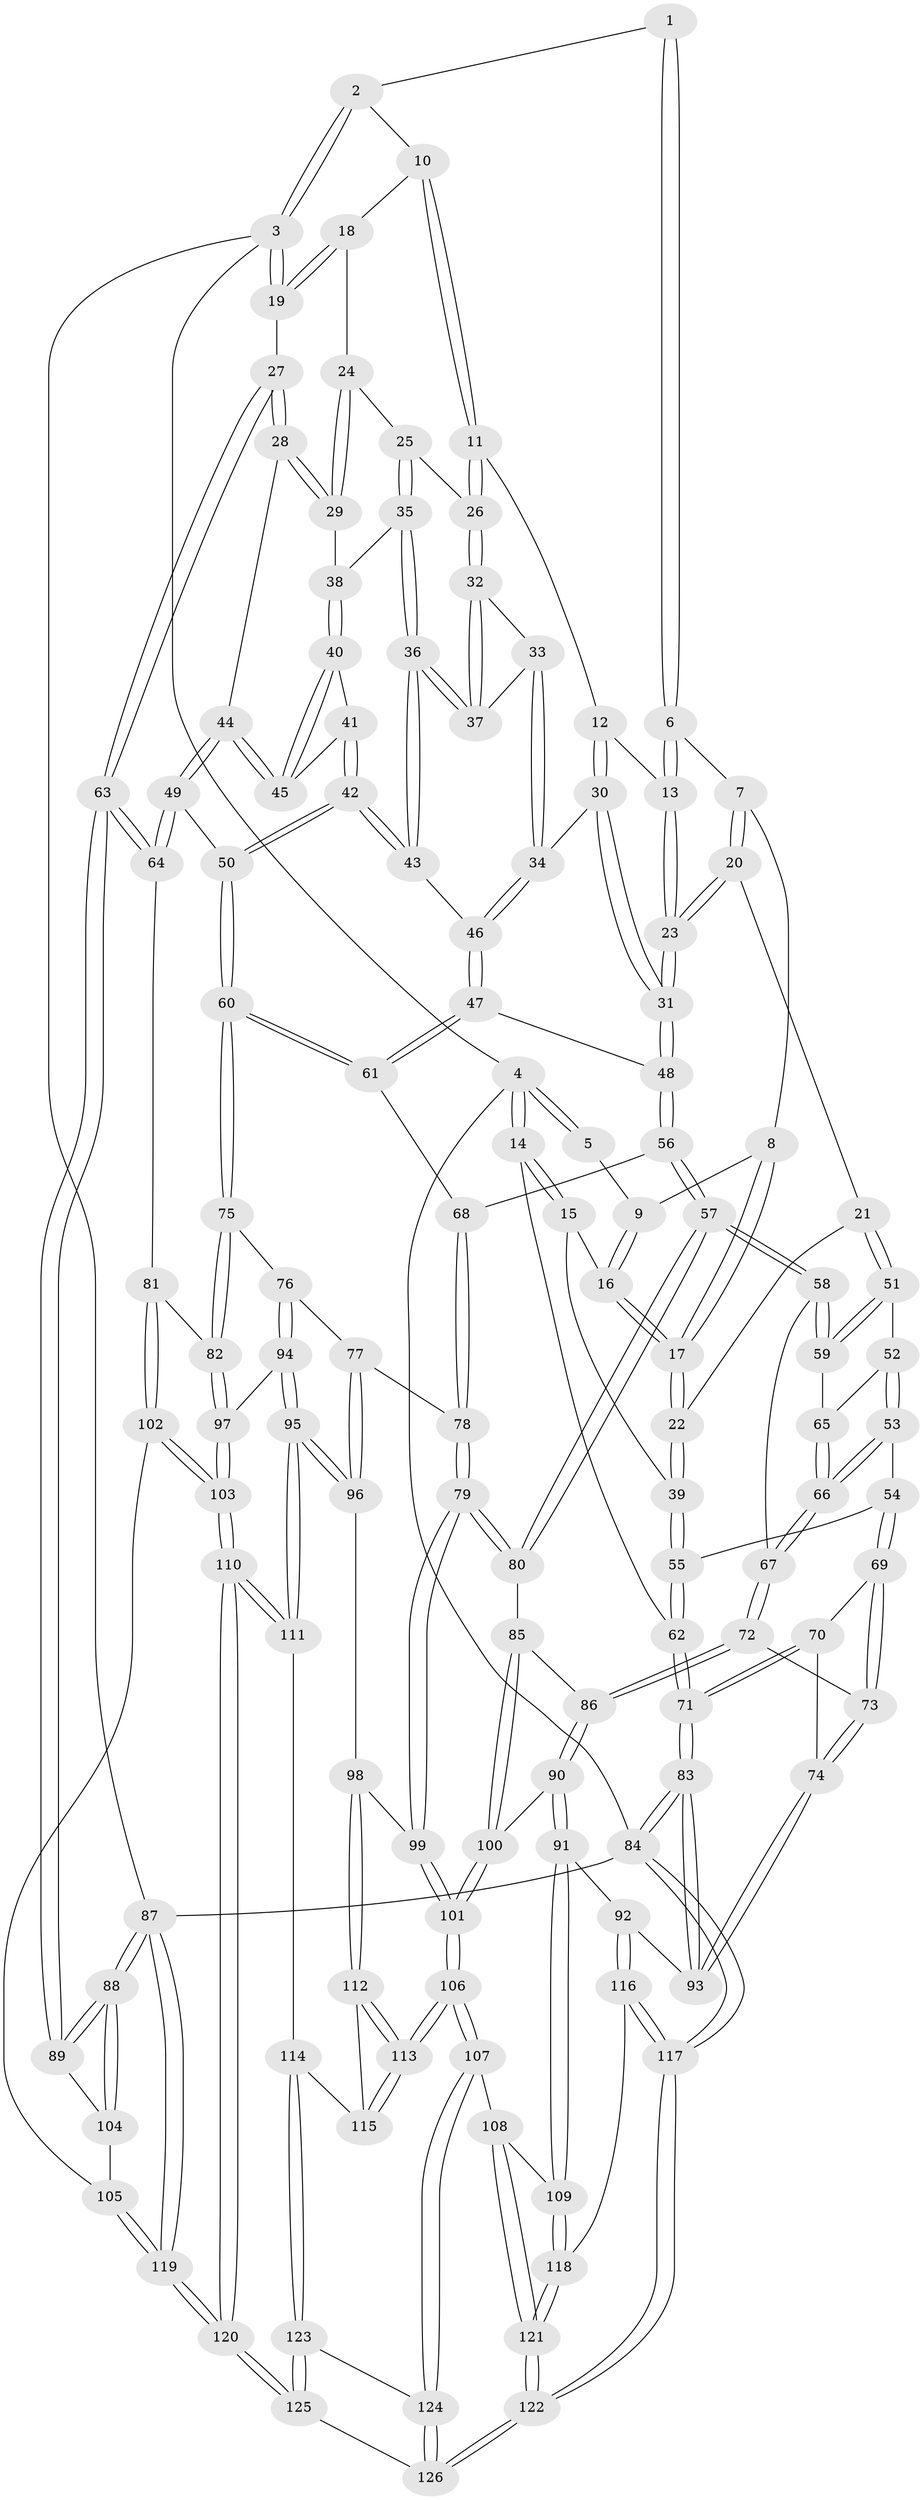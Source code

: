 // Generated by graph-tools (version 1.1) at 2025/27/03/09/25 03:27:05]
// undirected, 126 vertices, 312 edges
graph export_dot {
graph [start="1"]
  node [color=gray90,style=filled];
  1 [pos="+0.4761834741954553+0"];
  2 [pos="+0.7039403071482864+0"];
  3 [pos="+1+0"];
  4 [pos="+0+0"];
  5 [pos="+0.38343554888223125+0"];
  6 [pos="+0.49347686025645576+0.08852542895576211"];
  7 [pos="+0.4220083203293086+0.21194708795337444"];
  8 [pos="+0.3544967553230497+0.18943500581195716"];
  9 [pos="+0.2808608937240515+0.05598411409176702"];
  10 [pos="+0.7742629035768721+0.07700177989799876"];
  11 [pos="+0.6629314898438889+0.22111801067893128"];
  12 [pos="+0.6319696253794969+0.22764013763408128"];
  13 [pos="+0.5788796712779258+0.21595879627560316"];
  14 [pos="+0+0.05938211699797152"];
  15 [pos="+0+0.15842055147702908"];
  16 [pos="+0.23849004066315824+0.10368575251135864"];
  17 [pos="+0.25961196625049654+0.2821729594690003"];
  18 [pos="+0.8732754887509162+0.1683042688960339"];
  19 [pos="+1+0.1424718104380513"];
  20 [pos="+0.4162207050752926+0.32638661557657944"];
  21 [pos="+0.31591435533757817+0.3441993615196974"];
  22 [pos="+0.25591748398812386+0.32447394779842426"];
  23 [pos="+0.4738942952800378+0.35238284043982315"];
  24 [pos="+0.8701460249372371+0.18011548015107476"];
  25 [pos="+0.7823224619504742+0.29783911228782023"];
  26 [pos="+0.7208046187667824+0.29096753158957817"];
  27 [pos="+1+0.42164111891678663"];
  28 [pos="+0.9808218700627144+0.39252272425586265"];
  29 [pos="+0.9044981437586618+0.33135105518955627"];
  30 [pos="+0.6196820743847127+0.37337369949259686"];
  31 [pos="+0.47487347092008325+0.3537534091861057"];
  32 [pos="+0.7048368325879426+0.3227180682334953"];
  33 [pos="+0.6655772593578682+0.3659530364773538"];
  34 [pos="+0.632366724499637+0.3829880491871231"];
  35 [pos="+0.7981323168806221+0.3398668233063031"];
  36 [pos="+0.7601794906472857+0.39931200626500907"];
  37 [pos="+0.7585458891464715+0.39826582816393413"];
  38 [pos="+0.8309435837191154+0.3534266979876863"];
  39 [pos="+0.18968180054069045+0.3490508998863528"];
  40 [pos="+0.8419871682731415+0.38941065985157275"];
  41 [pos="+0.8033539593207744+0.43182582438159817"];
  42 [pos="+0.7688650695583321+0.4539497348282281"];
  43 [pos="+0.7609725172187145+0.42687920604686075"];
  44 [pos="+0.8962318368068481+0.4321849953410556"];
  45 [pos="+0.8809404015008869+0.4235612263719075"];
  46 [pos="+0.6364919306390523+0.40181200892369"];
  47 [pos="+0.6366646733597042+0.48254094958704585"];
  48 [pos="+0.4830479257568832+0.4502853575371001"];
  49 [pos="+0.8275756656472065+0.5492422020030184"];
  50 [pos="+0.7639999404958193+0.5479321741534399"];
  51 [pos="+0.32959893654578115+0.4333247109052001"];
  52 [pos="+0.2620792878666903+0.49336700334948247"];
  53 [pos="+0.23903984810506165+0.4985903400662526"];
  54 [pos="+0.15220474382499333+0.44814458717261774"];
  55 [pos="+0.1500363307691424+0.4340328089824571"];
  56 [pos="+0.44702690009286555+0.5514278867162993"];
  57 [pos="+0.429370135518149+0.5674947801424416"];
  58 [pos="+0.4055722074920343+0.5623791359293802"];
  59 [pos="+0.3554182231558051+0.49794822477937534"];
  60 [pos="+0.7168629630055702+0.5748904834383777"];
  61 [pos="+0.6694545501449449+0.5470767722714701"];
  62 [pos="+0+0.4172452597025548"];
  63 [pos="+1+0.6079773147425572"];
  64 [pos="+0.9622012503737757+0.615107140365359"];
  65 [pos="+0.29874855637763725+0.5028561047856411"];
  66 [pos="+0.2689953236411503+0.5563785352783724"];
  67 [pos="+0.28594474969959816+0.6043163117669572"];
  68 [pos="+0.5925724326664942+0.5632129742361818"];
  69 [pos="+0.14512970415875534+0.47654811054184354"];
  70 [pos="+0.11633918611244382+0.5113768781415576"];
  71 [pos="+0+0.6609304253859073"];
  72 [pos="+0.25412368939373586+0.6366460055905657"];
  73 [pos="+0.21305468375606623+0.6297905752603772"];
  74 [pos="+0.10608427866385489+0.6755402064329843"];
  75 [pos="+0.7063213367540102+0.6644779376527348"];
  76 [pos="+0.6677034821415514+0.6893389508497495"];
  77 [pos="+0.6510947307691144+0.6946821455665357"];
  78 [pos="+0.5283575027796918+0.7051401010790895"];
  79 [pos="+0.5040808500653587+0.712716908664487"];
  80 [pos="+0.4590187104879663+0.693118435598167"];
  81 [pos="+0.8404429481148663+0.7492354372979599"];
  82 [pos="+0.7389155072192063+0.7022203520380375"];
  83 [pos="+0+0.6997086346567596"];
  84 [pos="+0+1"];
  85 [pos="+0.43099377645088693+0.7154161322153533"];
  86 [pos="+0.26540062977803724+0.6697765675360656"];
  87 [pos="+1+1"];
  88 [pos="+1+1"];
  89 [pos="+1+0.7228353969466911"];
  90 [pos="+0.263075954595447+0.781107058724643"];
  91 [pos="+0.2417229348760798+0.8108354201488299"];
  92 [pos="+0.04378011300123982+0.7533560634558172"];
  93 [pos="+0.030287237577224173+0.7408704443990105"];
  94 [pos="+0.6541736067469233+0.835544755729576"];
  95 [pos="+0.6269741427105657+0.8511208226164931"];
  96 [pos="+0.5889604414030245+0.8301016742625472"];
  97 [pos="+0.72208087098946+0.8342773696283522"];
  98 [pos="+0.5498730096011638+0.8235429418989831"];
  99 [pos="+0.5157569264130831+0.7491118661375128"];
  100 [pos="+0.39978088496884573+0.7591282813651838"];
  101 [pos="+0.4132500761543867+0.900165535573871"];
  102 [pos="+0.8686025082130597+0.8331557359257838"];
  103 [pos="+0.7556135287581599+0.8694039374824286"];
  104 [pos="+0.8951865753387563+0.828345091286169"];
  105 [pos="+0.8688604264539629+0.8333408242260745"];
  106 [pos="+0.41327477113304556+0.9298859622181574"];
  107 [pos="+0.4051404492572132+0.9400725061566229"];
  108 [pos="+0.2629577781695571+0.8612552232364311"];
  109 [pos="+0.24946635596053884+0.8421875193289189"];
  110 [pos="+0.7304594594618187+0.9500578220866669"];
  111 [pos="+0.6313579895991345+0.8963372156016305"];
  112 [pos="+0.5338023882672492+0.8456207517716166"];
  113 [pos="+0.4150194066949452+0.929238144552815"];
  114 [pos="+0.5886288675411792+0.9479756390398915"];
  115 [pos="+0.5739673613143172+0.9404754272102943"];
  116 [pos="+0.09207928518090432+0.9156929145620595"];
  117 [pos="+0+1"];
  118 [pos="+0.14532572025844426+0.9211157435284738"];
  119 [pos="+0.9598342059648072+1"];
  120 [pos="+0.8029858787693179+1"];
  121 [pos="+0.2138440628253704+1"];
  122 [pos="+0.2559170992186218+1"];
  123 [pos="+0.5944406604707047+0.9845841076249563"];
  124 [pos="+0.4040769315031637+0.9581892536703254"];
  125 [pos="+0.666672512880598+1"];
  126 [pos="+0.37241444795818984+1"];
  1 -- 2;
  1 -- 6;
  1 -- 6;
  2 -- 3;
  2 -- 3;
  2 -- 10;
  3 -- 4;
  3 -- 19;
  3 -- 19;
  3 -- 87;
  4 -- 5;
  4 -- 5;
  4 -- 14;
  4 -- 14;
  4 -- 84;
  5 -- 9;
  6 -- 7;
  6 -- 13;
  6 -- 13;
  7 -- 8;
  7 -- 20;
  7 -- 20;
  8 -- 9;
  8 -- 17;
  8 -- 17;
  9 -- 16;
  9 -- 16;
  10 -- 11;
  10 -- 11;
  10 -- 18;
  11 -- 12;
  11 -- 26;
  11 -- 26;
  12 -- 13;
  12 -- 30;
  12 -- 30;
  13 -- 23;
  13 -- 23;
  14 -- 15;
  14 -- 15;
  14 -- 62;
  15 -- 16;
  15 -- 39;
  16 -- 17;
  16 -- 17;
  17 -- 22;
  17 -- 22;
  18 -- 19;
  18 -- 19;
  18 -- 24;
  19 -- 27;
  20 -- 21;
  20 -- 23;
  20 -- 23;
  21 -- 22;
  21 -- 51;
  21 -- 51;
  22 -- 39;
  22 -- 39;
  23 -- 31;
  23 -- 31;
  24 -- 25;
  24 -- 29;
  24 -- 29;
  25 -- 26;
  25 -- 35;
  25 -- 35;
  26 -- 32;
  26 -- 32;
  27 -- 28;
  27 -- 28;
  27 -- 63;
  27 -- 63;
  28 -- 29;
  28 -- 29;
  28 -- 44;
  29 -- 38;
  30 -- 31;
  30 -- 31;
  30 -- 34;
  31 -- 48;
  31 -- 48;
  32 -- 33;
  32 -- 37;
  32 -- 37;
  33 -- 34;
  33 -- 34;
  33 -- 37;
  34 -- 46;
  34 -- 46;
  35 -- 36;
  35 -- 36;
  35 -- 38;
  36 -- 37;
  36 -- 37;
  36 -- 43;
  36 -- 43;
  38 -- 40;
  38 -- 40;
  39 -- 55;
  39 -- 55;
  40 -- 41;
  40 -- 45;
  40 -- 45;
  41 -- 42;
  41 -- 42;
  41 -- 45;
  42 -- 43;
  42 -- 43;
  42 -- 50;
  42 -- 50;
  43 -- 46;
  44 -- 45;
  44 -- 45;
  44 -- 49;
  44 -- 49;
  46 -- 47;
  46 -- 47;
  47 -- 48;
  47 -- 61;
  47 -- 61;
  48 -- 56;
  48 -- 56;
  49 -- 50;
  49 -- 64;
  49 -- 64;
  50 -- 60;
  50 -- 60;
  51 -- 52;
  51 -- 59;
  51 -- 59;
  52 -- 53;
  52 -- 53;
  52 -- 65;
  53 -- 54;
  53 -- 66;
  53 -- 66;
  54 -- 55;
  54 -- 69;
  54 -- 69;
  55 -- 62;
  55 -- 62;
  56 -- 57;
  56 -- 57;
  56 -- 68;
  57 -- 58;
  57 -- 58;
  57 -- 80;
  57 -- 80;
  58 -- 59;
  58 -- 59;
  58 -- 67;
  59 -- 65;
  60 -- 61;
  60 -- 61;
  60 -- 75;
  60 -- 75;
  61 -- 68;
  62 -- 71;
  62 -- 71;
  63 -- 64;
  63 -- 64;
  63 -- 89;
  63 -- 89;
  64 -- 81;
  65 -- 66;
  65 -- 66;
  66 -- 67;
  66 -- 67;
  67 -- 72;
  67 -- 72;
  68 -- 78;
  68 -- 78;
  69 -- 70;
  69 -- 73;
  69 -- 73;
  70 -- 71;
  70 -- 71;
  70 -- 74;
  71 -- 83;
  71 -- 83;
  72 -- 73;
  72 -- 86;
  72 -- 86;
  73 -- 74;
  73 -- 74;
  74 -- 93;
  74 -- 93;
  75 -- 76;
  75 -- 82;
  75 -- 82;
  76 -- 77;
  76 -- 94;
  76 -- 94;
  77 -- 78;
  77 -- 96;
  77 -- 96;
  78 -- 79;
  78 -- 79;
  79 -- 80;
  79 -- 80;
  79 -- 99;
  79 -- 99;
  80 -- 85;
  81 -- 82;
  81 -- 102;
  81 -- 102;
  82 -- 97;
  82 -- 97;
  83 -- 84;
  83 -- 84;
  83 -- 93;
  83 -- 93;
  84 -- 117;
  84 -- 117;
  84 -- 87;
  85 -- 86;
  85 -- 100;
  85 -- 100;
  86 -- 90;
  86 -- 90;
  87 -- 88;
  87 -- 88;
  87 -- 119;
  87 -- 119;
  88 -- 89;
  88 -- 89;
  88 -- 104;
  88 -- 104;
  89 -- 104;
  90 -- 91;
  90 -- 91;
  90 -- 100;
  91 -- 92;
  91 -- 109;
  91 -- 109;
  92 -- 93;
  92 -- 116;
  92 -- 116;
  94 -- 95;
  94 -- 95;
  94 -- 97;
  95 -- 96;
  95 -- 96;
  95 -- 111;
  95 -- 111;
  96 -- 98;
  97 -- 103;
  97 -- 103;
  98 -- 99;
  98 -- 112;
  98 -- 112;
  99 -- 101;
  99 -- 101;
  100 -- 101;
  100 -- 101;
  101 -- 106;
  101 -- 106;
  102 -- 103;
  102 -- 103;
  102 -- 105;
  103 -- 110;
  103 -- 110;
  104 -- 105;
  105 -- 119;
  105 -- 119;
  106 -- 107;
  106 -- 107;
  106 -- 113;
  106 -- 113;
  107 -- 108;
  107 -- 124;
  107 -- 124;
  108 -- 109;
  108 -- 121;
  108 -- 121;
  109 -- 118;
  109 -- 118;
  110 -- 111;
  110 -- 111;
  110 -- 120;
  110 -- 120;
  111 -- 114;
  112 -- 113;
  112 -- 113;
  112 -- 115;
  113 -- 115;
  113 -- 115;
  114 -- 115;
  114 -- 123;
  114 -- 123;
  116 -- 117;
  116 -- 117;
  116 -- 118;
  117 -- 122;
  117 -- 122;
  118 -- 121;
  118 -- 121;
  119 -- 120;
  119 -- 120;
  120 -- 125;
  120 -- 125;
  121 -- 122;
  121 -- 122;
  122 -- 126;
  122 -- 126;
  123 -- 124;
  123 -- 125;
  123 -- 125;
  124 -- 126;
  124 -- 126;
  125 -- 126;
}
